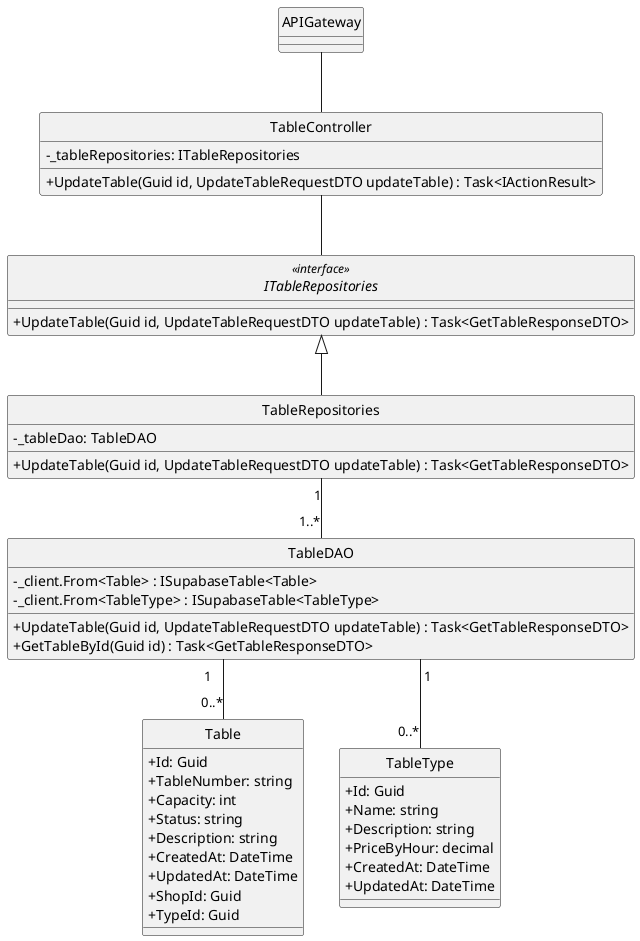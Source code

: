 @startuml
hide circle
skinparam classAttributeIconSize 0
skinparam linetype ortho

class APIGateway {
}         

class TableController {
    - _tableRepositories: ITableRepositories
    + UpdateTable(Guid id, UpdateTableRequestDTO updateTable) : Task<IActionResult> 
}

interface ITableRepositories<<interface>>  {
    + UpdateTable(Guid id, UpdateTableRequestDTO updateTable) : Task<GetTableResponseDTO> 
}

class TableRepositories {
    - _tableDao: TableDAO
    + UpdateTable(Guid id, UpdateTableRequestDTO updateTable) : Task<GetTableResponseDTO>
}

class TableDAO {
    - _client.From<Table> : ISupabaseTable<Table>
    - _client.From<TableType> : ISupabaseTable<TableType>
    + UpdateTable(Guid id, UpdateTableRequestDTO updateTable) : Task<GetTableResponseDTO>
    + GetTableById(Guid id) : Task<GetTableResponseDTO>
}


class Table {
    + Id: Guid
    + TableNumber: string
    + Capacity: int
    + Status: string
    + Description: string
    + CreatedAt: DateTime
    + UpdatedAt: DateTime
    + ShopId: Guid
    + TypeId: Guid
}


class TableType {
    + Id: Guid
    + Name: string
    + Description: string
    + PriceByHour: decimal
    + CreatedAt: DateTime
    + UpdatedAt: DateTime
}

APIGateway -- TableController
TableController -- ITableRepositories
ITableRepositories <|-- TableRepositories
TableRepositories "1"--"1..*" TableDAO
TableDAO "1"--"0..*" Table
TableDAO "1"--"0..*" TableType

@enduml
